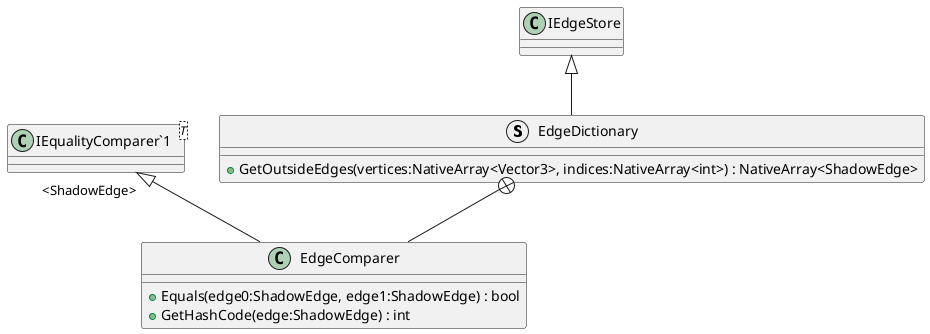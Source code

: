 @startuml
struct EdgeDictionary {
    + GetOutsideEdges(vertices:NativeArray<Vector3>, indices:NativeArray<int>) : NativeArray<ShadowEdge>
}
class EdgeComparer {
    + Equals(edge0:ShadowEdge, edge1:ShadowEdge) : bool
    + GetHashCode(edge:ShadowEdge) : int
}
class "IEqualityComparer`1"<T> {
}
IEdgeStore <|-- EdgeDictionary
EdgeDictionary +-- EdgeComparer
"IEqualityComparer`1" "<ShadowEdge>" <|-- EdgeComparer
@enduml
